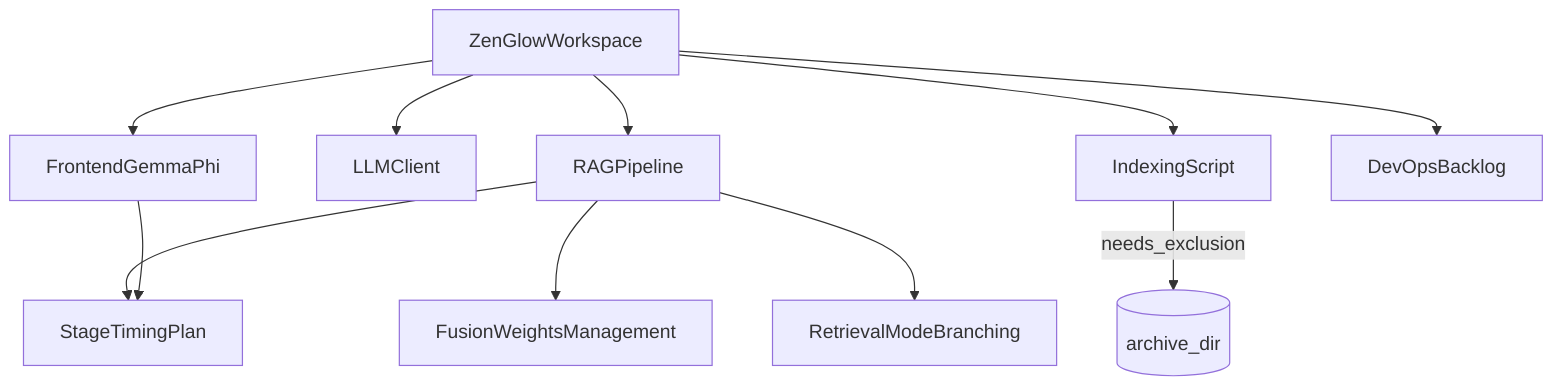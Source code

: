 %% Mermaid graph of core entities (excerpt)
graph TD
  ZGW[ZenGlowWorkspace]
  RAG[RAGPipeline]
  LLM[LLMClient]
  UI[FrontendGemmaPhi]
  IDX[IndexingScript]
  BKG[DevOpsBacklog]
  TIM[StageTimingPlan]
  FUS[FusionWeightsManagement]
  RET[RetrievalModeBranching]

  ZGW --> RAG
  ZGW --> LLM
  ZGW --> UI
  ZGW --> IDX
  ZGW --> BKG
  RAG --> TIM
  RAG --> FUS
  RAG --> RET
  UI --> TIM
  IDX -->|needs_exclusion| archive_dir[(archive_dir)]